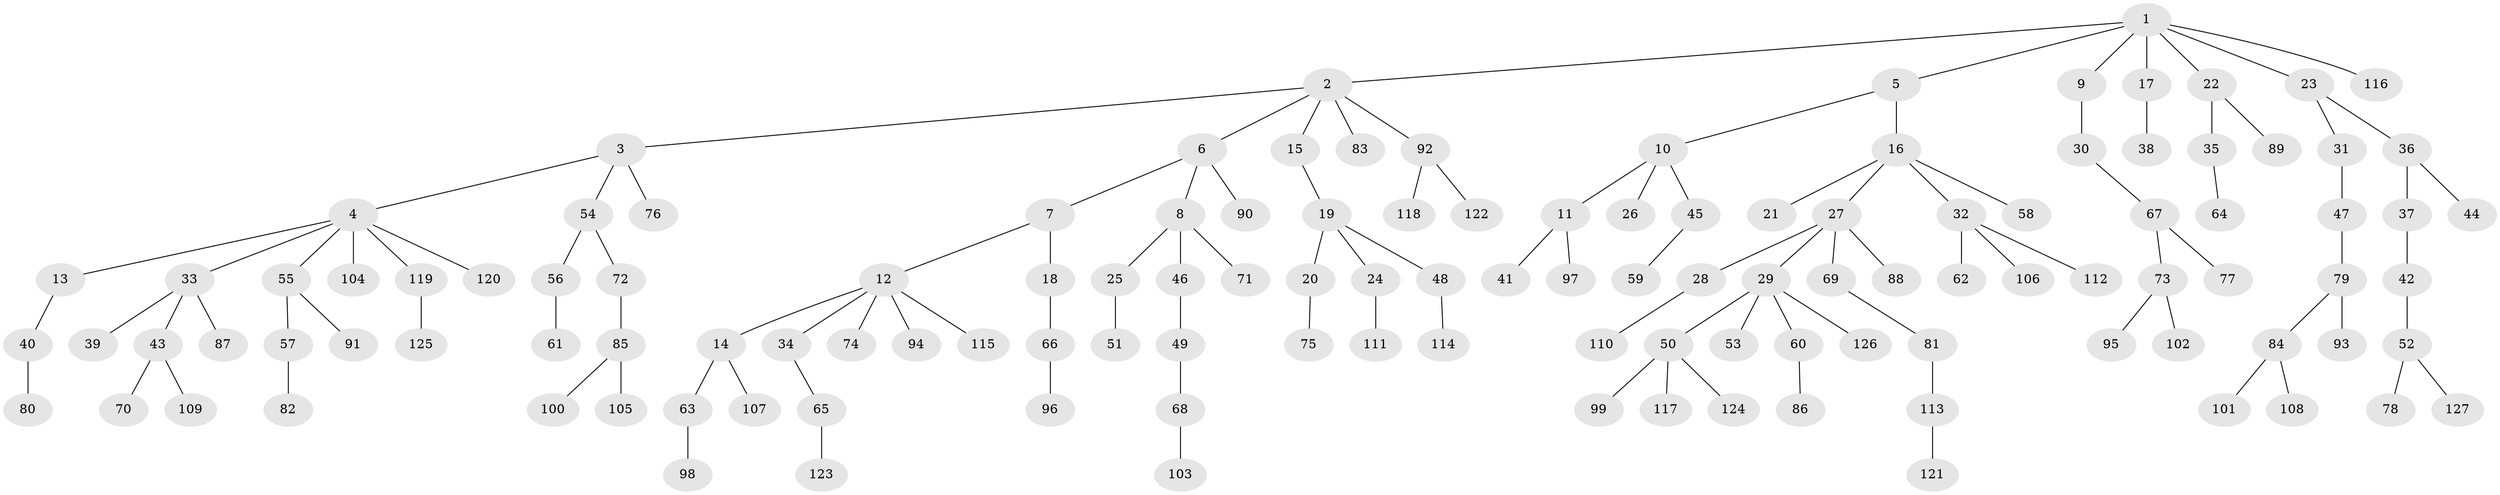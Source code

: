 // Generated by graph-tools (version 1.1) at 2025/36/03/09/25 02:36:41]
// undirected, 127 vertices, 126 edges
graph export_dot {
graph [start="1"]
  node [color=gray90,style=filled];
  1;
  2;
  3;
  4;
  5;
  6;
  7;
  8;
  9;
  10;
  11;
  12;
  13;
  14;
  15;
  16;
  17;
  18;
  19;
  20;
  21;
  22;
  23;
  24;
  25;
  26;
  27;
  28;
  29;
  30;
  31;
  32;
  33;
  34;
  35;
  36;
  37;
  38;
  39;
  40;
  41;
  42;
  43;
  44;
  45;
  46;
  47;
  48;
  49;
  50;
  51;
  52;
  53;
  54;
  55;
  56;
  57;
  58;
  59;
  60;
  61;
  62;
  63;
  64;
  65;
  66;
  67;
  68;
  69;
  70;
  71;
  72;
  73;
  74;
  75;
  76;
  77;
  78;
  79;
  80;
  81;
  82;
  83;
  84;
  85;
  86;
  87;
  88;
  89;
  90;
  91;
  92;
  93;
  94;
  95;
  96;
  97;
  98;
  99;
  100;
  101;
  102;
  103;
  104;
  105;
  106;
  107;
  108;
  109;
  110;
  111;
  112;
  113;
  114;
  115;
  116;
  117;
  118;
  119;
  120;
  121;
  122;
  123;
  124;
  125;
  126;
  127;
  1 -- 2;
  1 -- 5;
  1 -- 9;
  1 -- 17;
  1 -- 22;
  1 -- 23;
  1 -- 116;
  2 -- 3;
  2 -- 6;
  2 -- 15;
  2 -- 83;
  2 -- 92;
  3 -- 4;
  3 -- 54;
  3 -- 76;
  4 -- 13;
  4 -- 33;
  4 -- 55;
  4 -- 104;
  4 -- 119;
  4 -- 120;
  5 -- 10;
  5 -- 16;
  6 -- 7;
  6 -- 8;
  6 -- 90;
  7 -- 12;
  7 -- 18;
  8 -- 25;
  8 -- 46;
  8 -- 71;
  9 -- 30;
  10 -- 11;
  10 -- 26;
  10 -- 45;
  11 -- 41;
  11 -- 97;
  12 -- 14;
  12 -- 34;
  12 -- 74;
  12 -- 94;
  12 -- 115;
  13 -- 40;
  14 -- 63;
  14 -- 107;
  15 -- 19;
  16 -- 21;
  16 -- 27;
  16 -- 32;
  16 -- 58;
  17 -- 38;
  18 -- 66;
  19 -- 20;
  19 -- 24;
  19 -- 48;
  20 -- 75;
  22 -- 35;
  22 -- 89;
  23 -- 31;
  23 -- 36;
  24 -- 111;
  25 -- 51;
  27 -- 28;
  27 -- 29;
  27 -- 69;
  27 -- 88;
  28 -- 110;
  29 -- 50;
  29 -- 53;
  29 -- 60;
  29 -- 126;
  30 -- 67;
  31 -- 47;
  32 -- 62;
  32 -- 106;
  32 -- 112;
  33 -- 39;
  33 -- 43;
  33 -- 87;
  34 -- 65;
  35 -- 64;
  36 -- 37;
  36 -- 44;
  37 -- 42;
  40 -- 80;
  42 -- 52;
  43 -- 70;
  43 -- 109;
  45 -- 59;
  46 -- 49;
  47 -- 79;
  48 -- 114;
  49 -- 68;
  50 -- 99;
  50 -- 117;
  50 -- 124;
  52 -- 78;
  52 -- 127;
  54 -- 56;
  54 -- 72;
  55 -- 57;
  55 -- 91;
  56 -- 61;
  57 -- 82;
  60 -- 86;
  63 -- 98;
  65 -- 123;
  66 -- 96;
  67 -- 73;
  67 -- 77;
  68 -- 103;
  69 -- 81;
  72 -- 85;
  73 -- 95;
  73 -- 102;
  79 -- 84;
  79 -- 93;
  81 -- 113;
  84 -- 101;
  84 -- 108;
  85 -- 100;
  85 -- 105;
  92 -- 118;
  92 -- 122;
  113 -- 121;
  119 -- 125;
}
